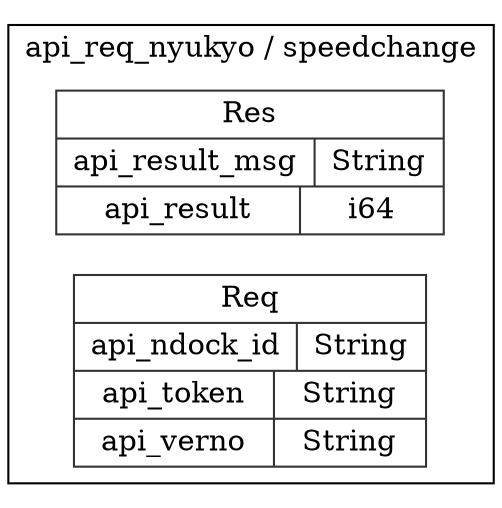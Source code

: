 digraph {
  rankdir=LR;
  subgraph cluster_0 {
    label="api_req_nyukyo / speedchange";
    node [style="filled", color=white, style="solid", color=gray20];
    api_req_nyukyo__speedchange__Res [label="<Res> Res  | { api_result_msg | <api_result_msg> String } | { api_result | <api_result> i64 }", shape=record];
    api_req_nyukyo__speedchange__Req [label="<Req> Req  | { api_ndock_id | <api_ndock_id> String } | { api_token | <api_token> String } | { api_verno | <api_verno> String }", shape=record];
  }
}
